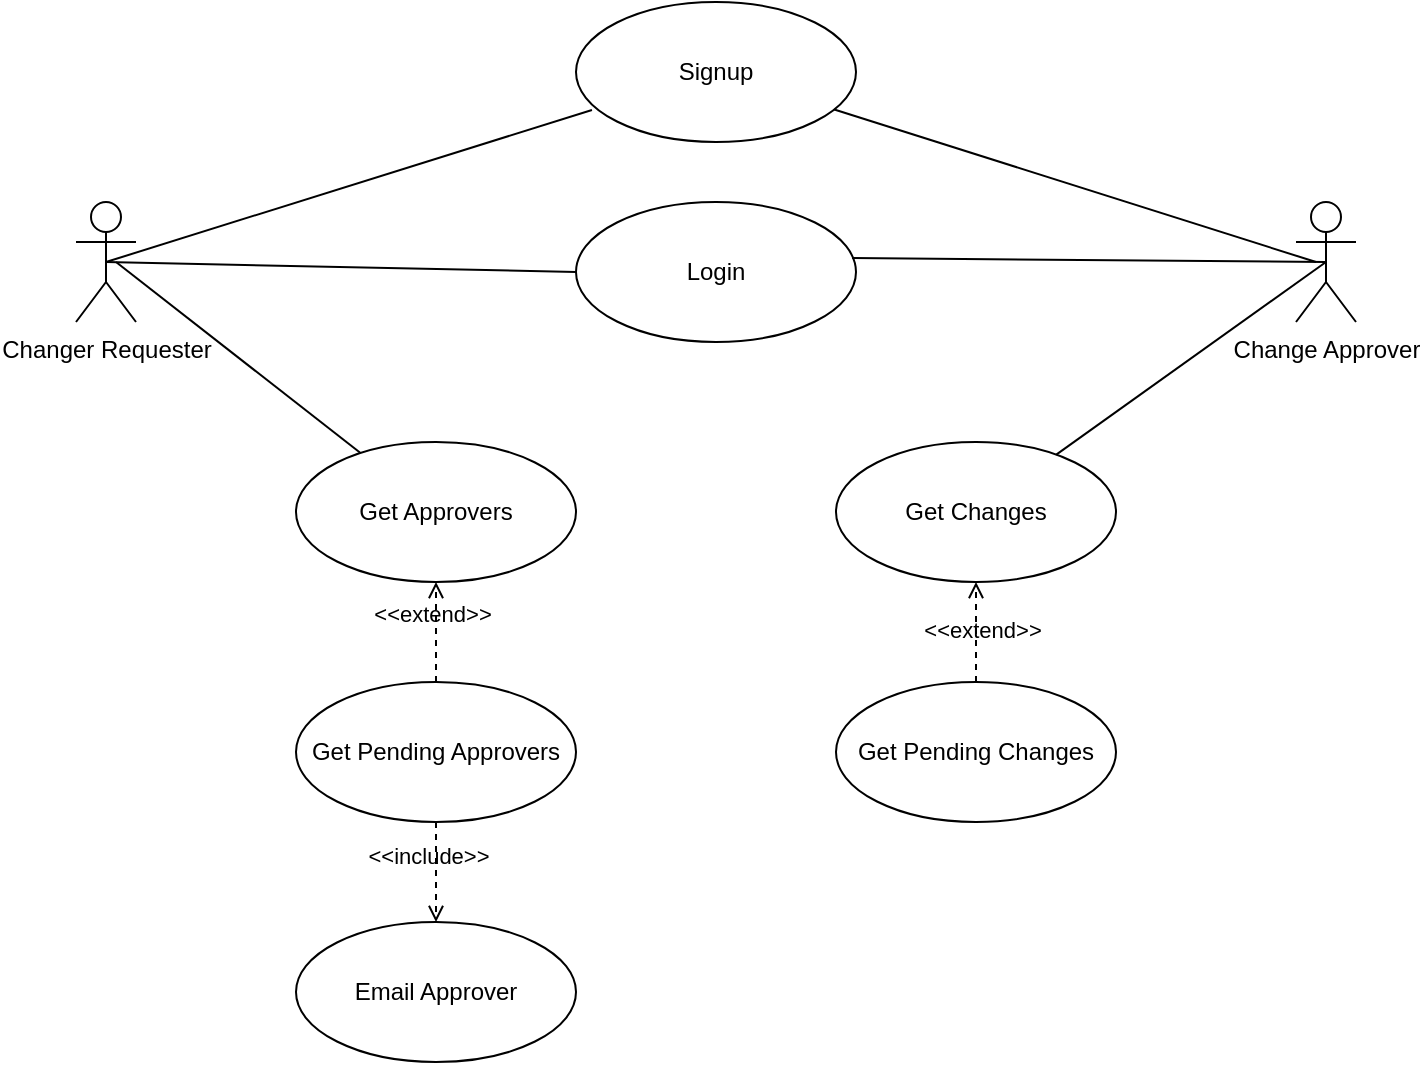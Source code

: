 <mxfile version="14.1.2" type="github">
  <diagram id="lSEdCoSI53LmKiAE6rcI" name="Page-1">
    <mxGraphModel dx="791" dy="450" grid="1" gridSize="10" guides="1" tooltips="1" connect="1" arrows="1" fold="1" page="1" pageScale="1" pageWidth="850" pageHeight="1100" math="0" shadow="0">
      <root>
        <mxCell id="0" />
        <mxCell id="1" parent="0" />
        <mxCell id="lpdqEVDEvRfxZyCSahdH-1" value="Changer Requester" style="shape=umlActor;verticalLabelPosition=bottom;verticalAlign=top;html=1;" vertex="1" parent="1">
          <mxGeometry x="50" y="210" width="30" height="60" as="geometry" />
        </mxCell>
        <mxCell id="lpdqEVDEvRfxZyCSahdH-2" value="Signup" style="ellipse;whiteSpace=wrap;html=1;" vertex="1" parent="1">
          <mxGeometry x="300" y="110" width="140" height="70" as="geometry" />
        </mxCell>
        <mxCell id="lpdqEVDEvRfxZyCSahdH-3" value="Change Approver" style="shape=umlActor;verticalLabelPosition=bottom;verticalAlign=top;html=1;" vertex="1" parent="1">
          <mxGeometry x="660" y="210" width="30" height="60" as="geometry" />
        </mxCell>
        <mxCell id="lpdqEVDEvRfxZyCSahdH-4" value="Login" style="ellipse;whiteSpace=wrap;html=1;" vertex="1" parent="1">
          <mxGeometry x="300" y="210" width="140" height="70" as="geometry" />
        </mxCell>
        <mxCell id="lpdqEVDEvRfxZyCSahdH-5" value="Get Approvers" style="ellipse;whiteSpace=wrap;html=1;" vertex="1" parent="1">
          <mxGeometry x="160" y="330" width="140" height="70" as="geometry" />
        </mxCell>
        <mxCell id="lpdqEVDEvRfxZyCSahdH-8" value="Get Changes" style="ellipse;whiteSpace=wrap;html=1;" vertex="1" parent="1">
          <mxGeometry x="430" y="330" width="140" height="70" as="geometry" />
        </mxCell>
        <mxCell id="lpdqEVDEvRfxZyCSahdH-9" value="Get Pending Approvers" style="ellipse;whiteSpace=wrap;html=1;" vertex="1" parent="1">
          <mxGeometry x="160" y="450" width="140" height="70" as="geometry" />
        </mxCell>
        <mxCell id="lpdqEVDEvRfxZyCSahdH-10" value="Get Pending Changes" style="ellipse;whiteSpace=wrap;html=1;" vertex="1" parent="1">
          <mxGeometry x="430" y="450" width="140" height="70" as="geometry" />
        </mxCell>
        <mxCell id="lpdqEVDEvRfxZyCSahdH-12" value="" style="endArrow=none;html=1;exitX=0.5;exitY=0.5;exitDx=0;exitDy=0;entryX=0;entryY=0.5;entryDx=0;entryDy=0;exitPerimeter=0;" edge="1" parent="1" source="lpdqEVDEvRfxZyCSahdH-1" target="lpdqEVDEvRfxZyCSahdH-4">
          <mxGeometry width="50" height="50" relative="1" as="geometry">
            <mxPoint x="210" y="405" as="sourcePoint" />
            <mxPoint x="311.96" y="369.98" as="targetPoint" />
            <Array as="points" />
          </mxGeometry>
        </mxCell>
        <mxCell id="lpdqEVDEvRfxZyCSahdH-13" value="" style="endArrow=none;html=1;" edge="1" parent="1" target="lpdqEVDEvRfxZyCSahdH-5">
          <mxGeometry width="50" height="50" relative="1" as="geometry">
            <mxPoint x="70" y="240" as="sourcePoint" />
            <mxPoint x="310" y="255" as="targetPoint" />
            <Array as="points" />
          </mxGeometry>
        </mxCell>
        <mxCell id="lpdqEVDEvRfxZyCSahdH-14" value="" style="endArrow=none;html=1;exitX=0.5;exitY=0.5;exitDx=0;exitDy=0;entryX=0.057;entryY=0.771;entryDx=0;entryDy=0;exitPerimeter=0;entryPerimeter=0;" edge="1" parent="1" source="lpdqEVDEvRfxZyCSahdH-1" target="lpdqEVDEvRfxZyCSahdH-2">
          <mxGeometry width="50" height="50" relative="1" as="geometry">
            <mxPoint x="110" y="190" as="sourcePoint" />
            <mxPoint x="325" y="195" as="targetPoint" />
            <Array as="points" />
          </mxGeometry>
        </mxCell>
        <mxCell id="lpdqEVDEvRfxZyCSahdH-15" value="" style="endArrow=none;html=1;entryX=0.5;entryY=0.5;entryDx=0;entryDy=0;entryPerimeter=0;" edge="1" parent="1" source="lpdqEVDEvRfxZyCSahdH-8" target="lpdqEVDEvRfxZyCSahdH-3">
          <mxGeometry width="50" height="50" relative="1" as="geometry">
            <mxPoint x="460" y="320" as="sourcePoint" />
            <mxPoint x="675" y="325" as="targetPoint" />
            <Array as="points" />
          </mxGeometry>
        </mxCell>
        <mxCell id="lpdqEVDEvRfxZyCSahdH-16" value="" style="endArrow=none;html=1;" edge="1" parent="1" source="lpdqEVDEvRfxZyCSahdH-2">
          <mxGeometry width="50" height="50" relative="1" as="geometry">
            <mxPoint x="440" y="190" as="sourcePoint" />
            <mxPoint x="670" y="240" as="targetPoint" />
            <Array as="points" />
          </mxGeometry>
        </mxCell>
        <mxCell id="lpdqEVDEvRfxZyCSahdH-17" value="" style="endArrow=none;html=1;exitX=0.986;exitY=0.4;exitDx=0;exitDy=0;entryX=0.5;entryY=0.5;entryDx=0;entryDy=0;exitPerimeter=0;entryPerimeter=0;" edge="1" parent="1" source="lpdqEVDEvRfxZyCSahdH-4" target="lpdqEVDEvRfxZyCSahdH-3">
          <mxGeometry width="50" height="50" relative="1" as="geometry">
            <mxPoint x="440" y="230" as="sourcePoint" />
            <mxPoint x="655" y="235" as="targetPoint" />
            <Array as="points" />
          </mxGeometry>
        </mxCell>
        <mxCell id="lpdqEVDEvRfxZyCSahdH-19" value="&amp;lt;&amp;lt;include&amp;gt;&amp;gt;" style="html=1;verticalAlign=bottom;labelBackgroundColor=none;endArrow=open;endFill=0;dashed=1;exitX=0.5;exitY=1;exitDx=0;exitDy=0;entryX=0.5;entryY=0;entryDx=0;entryDy=0;" edge="1" parent="1" source="lpdqEVDEvRfxZyCSahdH-9" target="lpdqEVDEvRfxZyCSahdH-20">
          <mxGeometry x="0.049" y="-4" width="160" relative="1" as="geometry">
            <mxPoint x="90" y="460" as="sourcePoint" />
            <mxPoint x="170" y="510" as="targetPoint" />
            <mxPoint as="offset" />
          </mxGeometry>
        </mxCell>
        <mxCell id="lpdqEVDEvRfxZyCSahdH-20" value="Email Approver&lt;br&gt;" style="ellipse;whiteSpace=wrap;html=1;" vertex="1" parent="1">
          <mxGeometry x="160" y="570" width="140" height="70" as="geometry" />
        </mxCell>
        <mxCell id="lpdqEVDEvRfxZyCSahdH-22" value="&amp;lt;&amp;lt;extend&amp;gt;&amp;gt;" style="html=1;verticalAlign=bottom;labelBackgroundColor=none;endArrow=open;endFill=0;dashed=1;exitX=0.5;exitY=0;exitDx=0;exitDy=0;entryX=0.5;entryY=1;entryDx=0;entryDy=0;" edge="1" parent="1" source="lpdqEVDEvRfxZyCSahdH-9" target="lpdqEVDEvRfxZyCSahdH-5">
          <mxGeometry x="0.025" y="1" width="160" relative="1" as="geometry">
            <mxPoint x="310" y="450" as="sourcePoint" />
            <mxPoint x="470" y="450" as="targetPoint" />
            <mxPoint x="-1" as="offset" />
          </mxGeometry>
        </mxCell>
        <mxCell id="lpdqEVDEvRfxZyCSahdH-23" value="&amp;lt;&amp;lt;extend&amp;gt;&amp;gt;" style="html=1;verticalAlign=bottom;labelBackgroundColor=none;endArrow=open;endFill=0;dashed=1;exitX=0.5;exitY=0;exitDx=0;exitDy=0;entryX=0.5;entryY=1;entryDx=0;entryDy=0;" edge="1" parent="1" source="lpdqEVDEvRfxZyCSahdH-10" target="lpdqEVDEvRfxZyCSahdH-8">
          <mxGeometry x="-0.308" y="-3" width="160" relative="1" as="geometry">
            <mxPoint x="400" y="566.03" as="sourcePoint" />
            <mxPoint x="479.94" y="490" as="targetPoint" />
            <Array as="points" />
            <mxPoint as="offset" />
          </mxGeometry>
        </mxCell>
      </root>
    </mxGraphModel>
  </diagram>
</mxfile>
